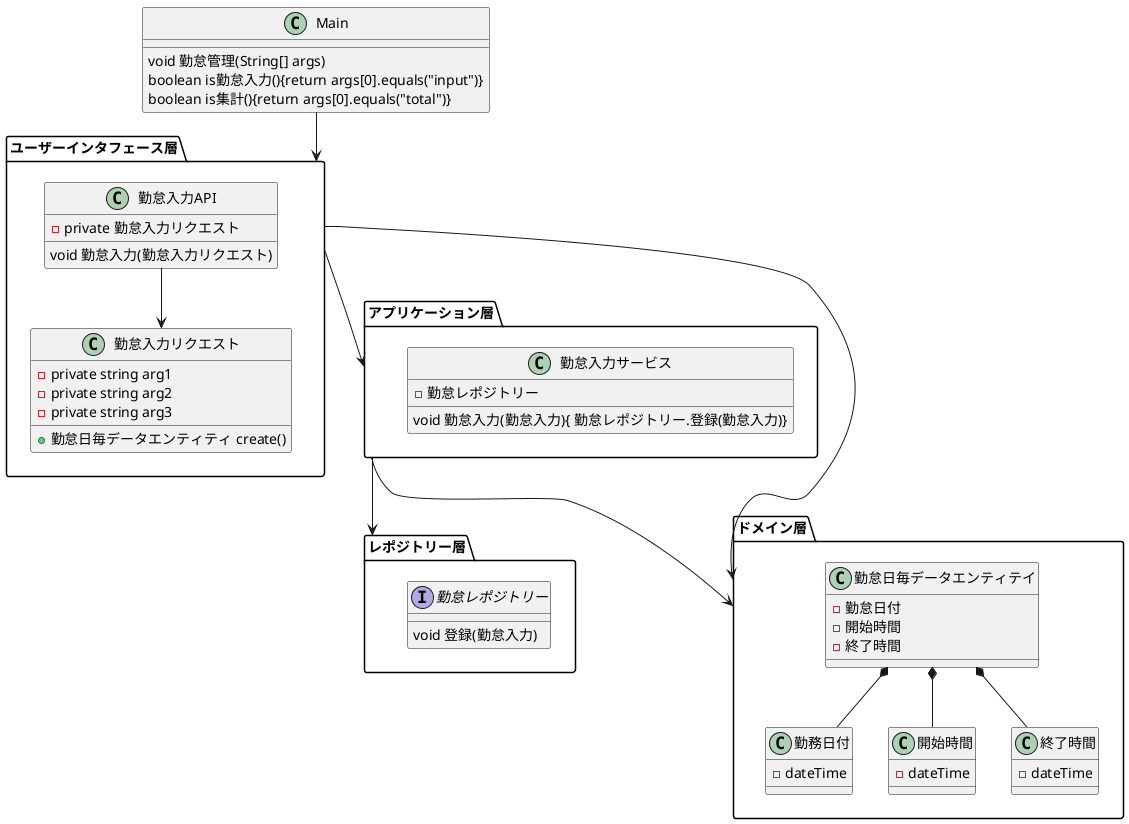 @startuml

Main --> ユーザーインタフェース層
ユーザーインタフェース層 --> アプリケーション層
アプリケーション層 --> レポジトリー層
アプリケーション層 --> ドメイン層
ユーザーインタフェース層 --> ドメイン層

class Main {
  void 勤怠管理(String[] args)
  boolean is勤怠入力(){return args[0].equals("input")}
  boolean is集計(){return args[0].equals("total")}
}

package ユーザーインタフェース層 <<Folder>> {
 勤怠入力API -->  勤怠入力リクエスト

class 勤怠入力API {
  -private 勤怠入力リクエスト
  void 勤怠入力(勤怠入力リクエスト)
 }
class 勤怠入力リクエスト {
  -private string arg1
  -private string arg2
  -private string arg3
  +勤怠日毎データエンティティ create()
 }

}


package アプリケーション層 <<Folder>> {
class 勤怠入力サービス {
  -勤怠レポジトリー
  void 勤怠入力(勤怠入力){ 勤怠レポジトリー.登録(勤怠入力)}

 }

}

package ドメイン層 <<Folder>> {
勤怠日毎データエンティテイ *-- 勤務日付
勤怠日毎データエンティテイ *-- 開始時間
勤怠日毎データエンティテイ *-- 終了時間

class 勤怠日毎データエンティテイ {
  -勤怠日付
  -開始時間
  -終了時間
}

class 勤務日付 {
  -dateTime
 }

class 開始時間 {
  -dateTime
 }

class 終了時間 {
  -dateTime
 }

}

package レポジトリー層 <<Folder>> {
interface 勤怠レポジトリー
勤怠レポジトリー : void 登録(勤怠入力)

}

@enduml